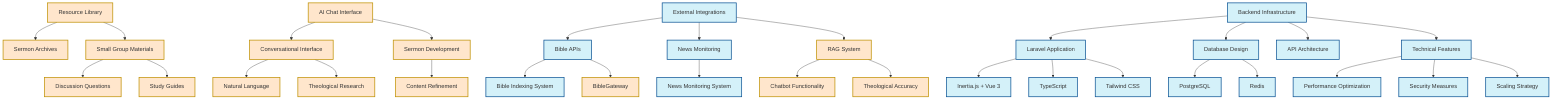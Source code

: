 graph TD
    Resources[Resource Library] --> Res1[Sermon Archives]
    Resources --> Res2[Small Group Materials]
    Res2 --> Res2a[Discussion Questions]
    Res2 --> Res2b[Study Guides]

    Chat[AI Chat Interface] --> Chat1[Conversational Interface]
    Chat --> Chat2[Sermon Development]
    Chat1 --> Chat1a[Natural Language]
    Chat1 --> Chat1b[Theological Research]
    Chat2 --> Chat2a[Content Refinement]

    Integrations[External Integrations] --> Int1[Bible APIs]
    Integrations --> Int2[News Monitoring]
    Integrations --> Int3[RAG System]
    Int1 --> Int1a[Bible Indexing System]
    Int1 --> Int1b[BibleGateway]
    Int2 --> Int2a[News Monitoring System]
    Int3 --> Int3a[Chatbot Functionality]
    Int3 --> Int3b[Theological Accuracy]

    Backend[Backend Infrastructure] --> Back1[Laravel Application]
    Backend --> Back2[Database Design]
    Backend --> Back3[API Architecture]
    Backend --> Back4[Technical Features]
    Back1 --> Back1a[Inertia.js + Vue 3]
    Back1 --> Back1b[TypeScript]
    Back1 --> Back1c[Tailwind CSS]
    Back2 --> Back2a[PostgreSQL]
    Back2 --> Back2b[Redis]
    Back4 --> Back4a[Performance Optimization]
    Back4 --> Back4b[Security Measures]
    Back4 --> Back4c[Scaling Strategy]

    classDef mvp fill:#d4f1f9,stroke:#0b5394,stroke-width:2px
    classDef postMVP fill:#ffe6cc,stroke:#bf9000,stroke-width:2px
    
    %% MVP Features
    class Integrations,Int1,Int2,Int1a,Int2a mvp
    class Backend,Back1,Back2,Back3,Back4,Back1a,Back1b,Back1c,Back2a,Back2b,Back4a,Back4b,Back4c mvp
    
    %% Post-MVP Features
    class Resources,Res1,Res2,Res2a,Res2b postMVP
    class Chat,Chat1,Chat2,Chat1a,Chat1b,Chat2a postMVP
    class Int1b,Int3,Int3a,Int3b postMVP